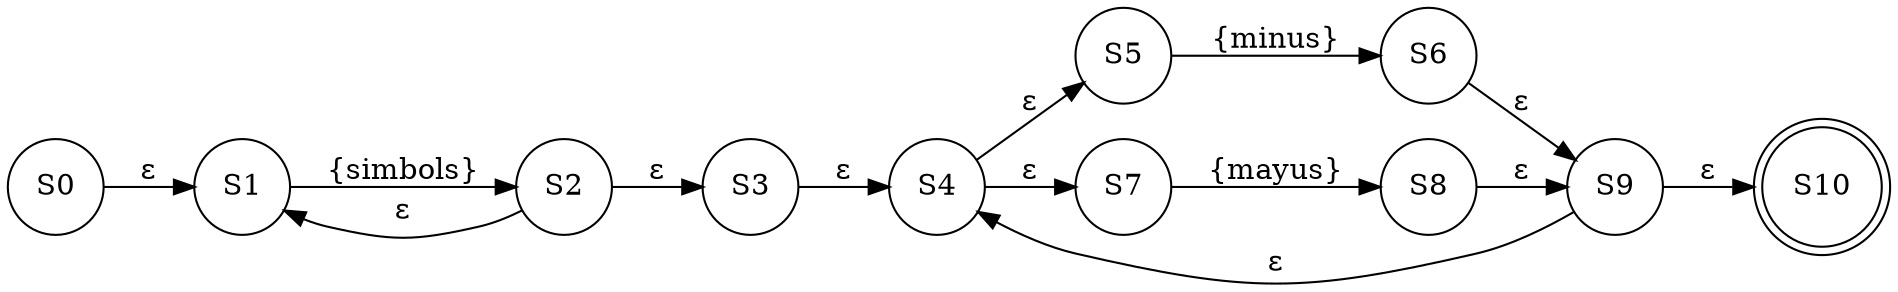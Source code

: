 digraph G { 
rankdir=LR; 
node [shape=circle]; 
node0 [label="S0"]; 
node1 [label="S1"]; 
node2 [label="S2"]; 
node3 [label="S3"]; 
node4 [label="S4"]; 
node5 [label="S5"]; 
node6 [label="S6"]; 
node7 [label="S7"]; 
node8 [label="S8"]; 
node9 [label="S9"]; 
node10 [label="S10", shape=doublecircle]; 
node0 -> node1 [label="ε"]; 
node1 -> node2 [label="{simbols}"]; 
node2 -> node1 [label="ε"]; 
node2 -> node3 [label="ε"]; 
node3 -> node4 [label="ε"]; 
node4 -> node5 [label="ε"]; 
node4 -> node7 [label="ε"]; 
node5 -> node6 [label="{minus}"]; 
node6 -> node9 [label="ε"]; 
node7 -> node8 [label="{mayus}"]; 
node8 -> node9 [label="ε"]; 
node9 -> node4 [label="ε"]; 
node9 -> node10 [label="ε"]; 
} 

